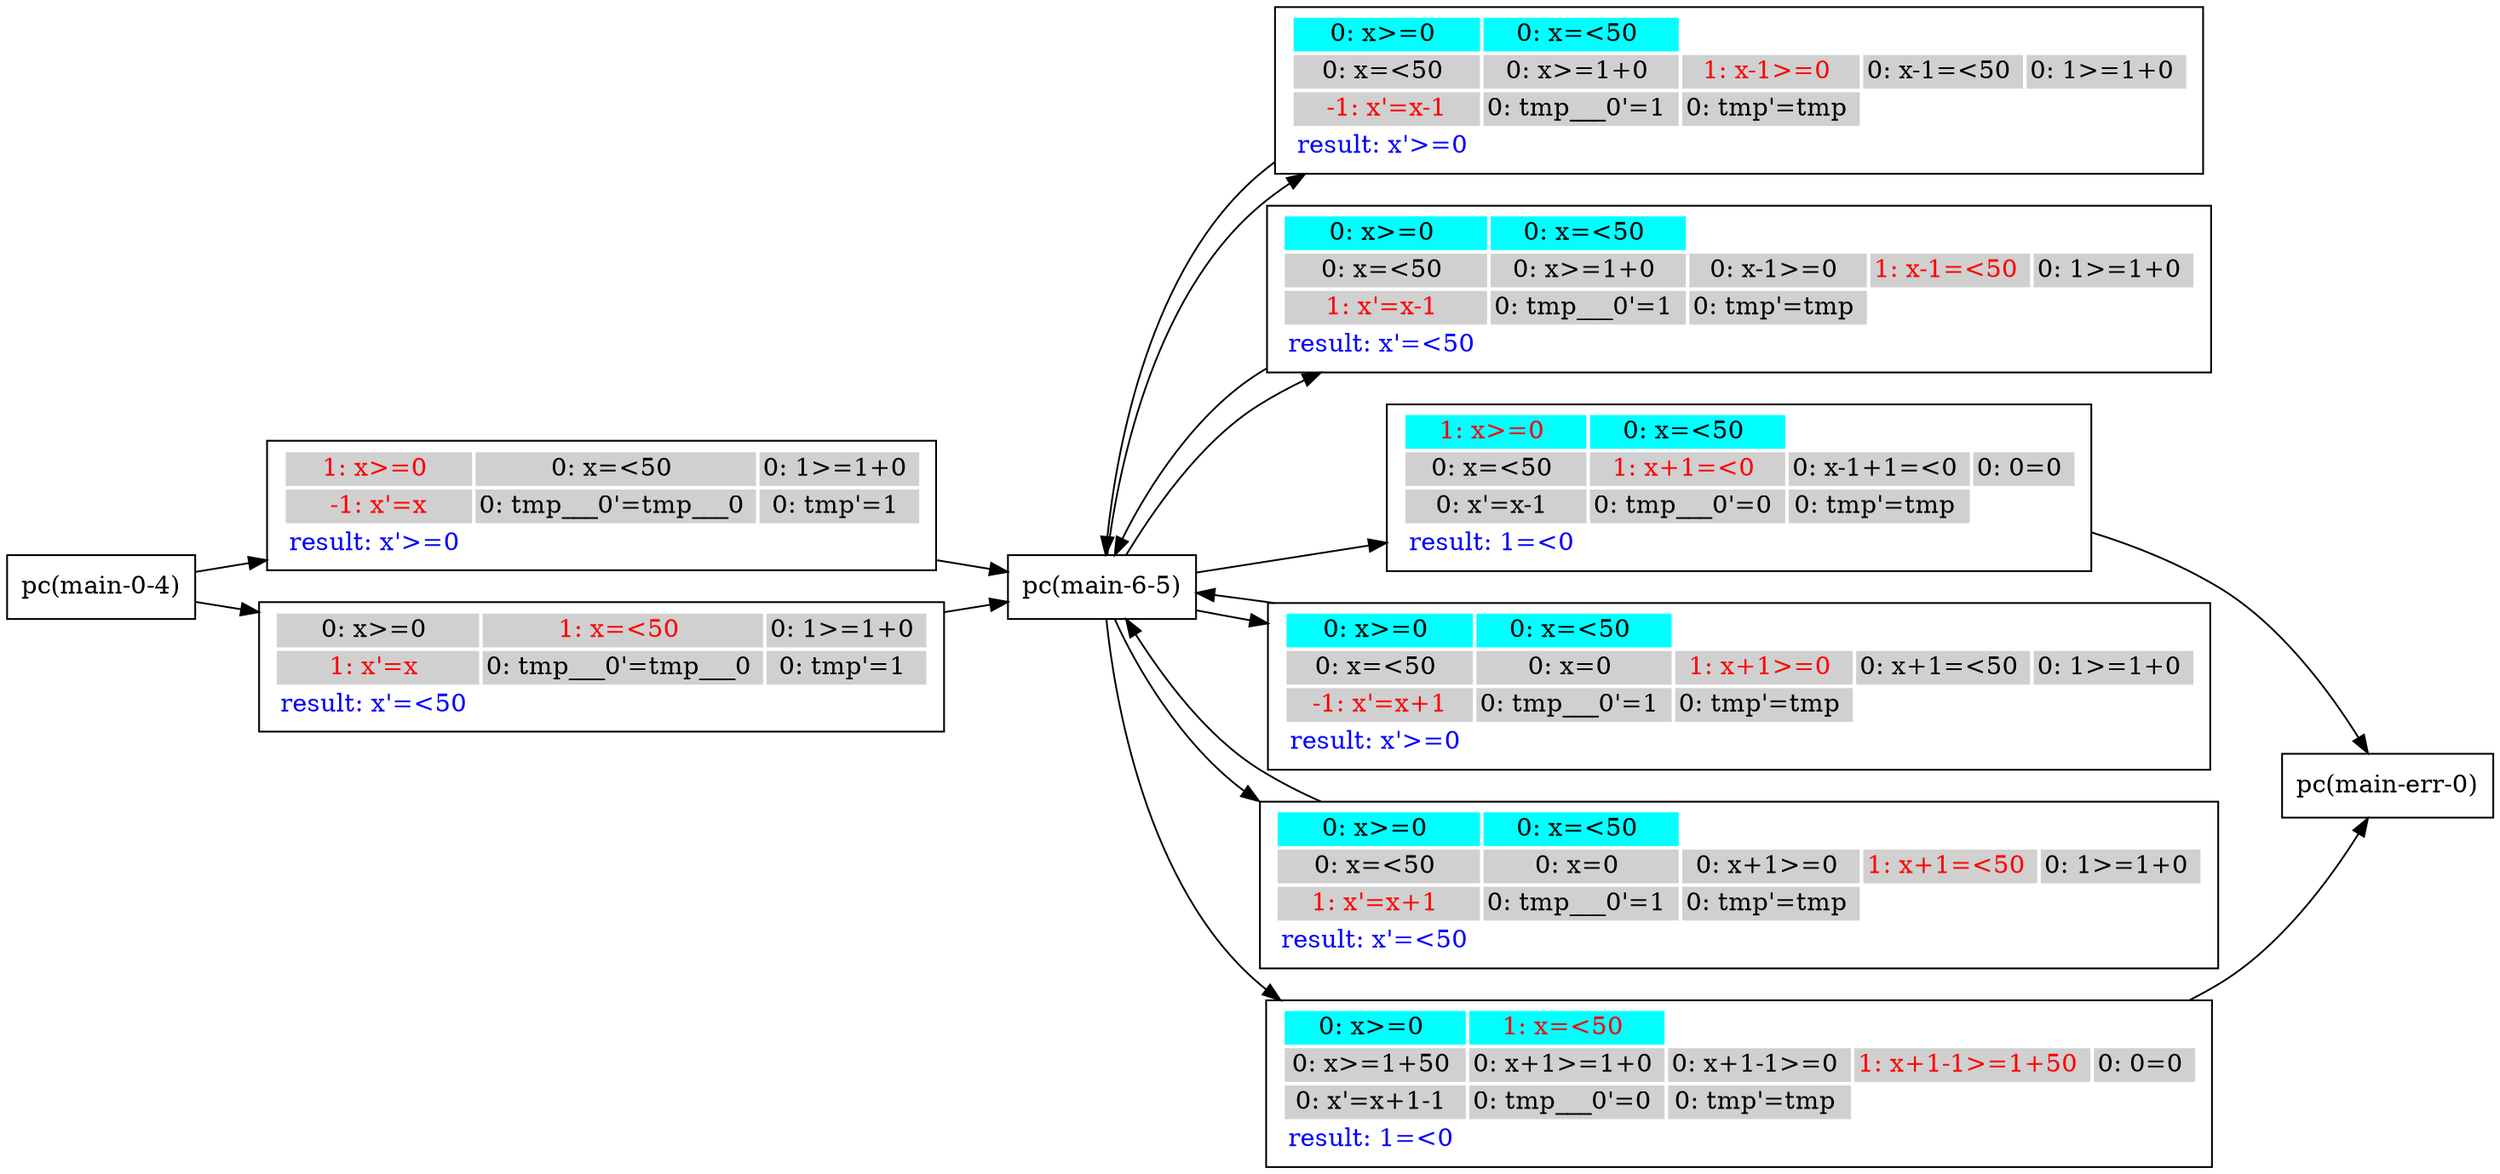 digraph G {
 rankdir=LR 
 node [shape=box]
N1 [label="pc(main-0-4)"];
N3 [label="pc(main-6-5)"];
N5 [label="pc(main-err-0)"];
N3 -> A1A0 ;
A1A0 -> N3 ;
A1A0 [ label=<<TABLE border="0"><TR><TD bgcolor = "#00FFFF"><FONT COLOR="black">0: x&#062;=0 </FONT></TD><TD bgcolor = "#00FFFF"><FONT COLOR="black">0: x=&#060;50 </FONT></TD></TR><TR><TD bgcolor = "#D0D0D0"><FONT COLOR="black">0: x=&#060;50 </FONT></TD><TD bgcolor = "#D0D0D0"><FONT COLOR="black">0: x&#062;=1+0 </FONT></TD><TD bgcolor = "#D0D0D0"><FONT COLOR="red">1: x-1&#062;=0 </FONT></TD><TD bgcolor = "#D0D0D0"><FONT COLOR="black">0: x-1=&#060;50 </FONT></TD><TD bgcolor = "#D0D0D0"><FONT COLOR="black">0: 1&#062;=1+0 </FONT></TD></TR><TR><TD bgcolor = "#D0D0D0"><FONT COLOR="red"> -1: x'=x-1 </FONT></TD><TD bgcolor = "#D0D0D0"><FONT COLOR="black">0: tmp___0'=1 </FONT></TD><TD bgcolor = "#D0D0D0"><FONT COLOR="black">0: tmp'=tmp </FONT></TD></TR><TR><TD bgcolor = "white"><FONT COLOR="blue">result: x'&#062;=0 </FONT></TD></TR></TABLE>>];
N3 -> A1A1 ;
A1A1 -> N3 ;
A1A1 [ label=<<TABLE border="0"><TR><TD bgcolor = "#00FFFF"><FONT COLOR="black">0: x&#062;=0 </FONT></TD><TD bgcolor = "#00FFFF"><FONT COLOR="black">0: x=&#060;50 </FONT></TD></TR><TR><TD bgcolor = "#D0D0D0"><FONT COLOR="black">0: x=&#060;50 </FONT></TD><TD bgcolor = "#D0D0D0"><FONT COLOR="black">0: x&#062;=1+0 </FONT></TD><TD bgcolor = "#D0D0D0"><FONT COLOR="black">0: x-1&#062;=0 </FONT></TD><TD bgcolor = "#D0D0D0"><FONT COLOR="red">1: x-1=&#060;50 </FONT></TD><TD bgcolor = "#D0D0D0"><FONT COLOR="black">0: 1&#062;=1+0 </FONT></TD></TR><TR><TD bgcolor = "#D0D0D0"><FONT COLOR="red">1: x'=x-1 </FONT></TD><TD bgcolor = "#D0D0D0"><FONT COLOR="black">0: tmp___0'=1 </FONT></TD><TD bgcolor = "#D0D0D0"><FONT COLOR="black">0: tmp'=tmp </FONT></TD></TR><TR><TD bgcolor = "white"><FONT COLOR="blue">result: x'=&#060;50 </FONT></TD></TR></TABLE>>];
N3 -> A2A0 ;
A2A0 -> N5 ;
A2A0 [ label=<<TABLE border="0"><TR><TD bgcolor = "#00FFFF"><FONT COLOR="red">1: x&#062;=0 </FONT></TD><TD bgcolor = "#00FFFF"><FONT COLOR="black">0: x=&#060;50 </FONT></TD></TR><TR><TD bgcolor = "#D0D0D0"><FONT COLOR="black">0: x=&#060;50 </FONT></TD><TD bgcolor = "#D0D0D0"><FONT COLOR="red">1: x+1=&#060;0 </FONT></TD><TD bgcolor = "#D0D0D0"><FONT COLOR="black">0: x-1+1=&#060;0 </FONT></TD><TD bgcolor = "#D0D0D0"><FONT COLOR="black">0: 0=0 </FONT></TD></TR><TR><TD bgcolor = "#D0D0D0"><FONT COLOR="black">0: x'=x-1 </FONT></TD><TD bgcolor = "#D0D0D0"><FONT COLOR="black">0: tmp___0'=0 </FONT></TD><TD bgcolor = "#D0D0D0"><FONT COLOR="black">0: tmp'=tmp </FONT></TD></TR><TR><TD bgcolor = "white"><FONT COLOR="blue">result: 1=&#060;0 </FONT></TD></TR></TABLE>>];
N3 -> A3A0 ;
A3A0 -> N3 ;
A3A0 [ label=<<TABLE border="0"><TR><TD bgcolor = "#00FFFF"><FONT COLOR="black">0: x&#062;=0 </FONT></TD><TD bgcolor = "#00FFFF"><FONT COLOR="black">0: x=&#060;50 </FONT></TD></TR><TR><TD bgcolor = "#D0D0D0"><FONT COLOR="black">0: x=&#060;50 </FONT></TD><TD bgcolor = "#D0D0D0"><FONT COLOR="black">0: x=0 </FONT></TD><TD bgcolor = "#D0D0D0"><FONT COLOR="red">1: x+1&#062;=0 </FONT></TD><TD bgcolor = "#D0D0D0"><FONT COLOR="black">0: x+1=&#060;50 </FONT></TD><TD bgcolor = "#D0D0D0"><FONT COLOR="black">0: 1&#062;=1+0 </FONT></TD></TR><TR><TD bgcolor = "#D0D0D0"><FONT COLOR="red"> -1: x'=x+1 </FONT></TD><TD bgcolor = "#D0D0D0"><FONT COLOR="black">0: tmp___0'=1 </FONT></TD><TD bgcolor = "#D0D0D0"><FONT COLOR="black">0: tmp'=tmp </FONT></TD></TR><TR><TD bgcolor = "white"><FONT COLOR="blue">result: x'&#062;=0 </FONT></TD></TR></TABLE>>];
N3 -> A3A1 ;
A3A1 -> N3 ;
A3A1 [ label=<<TABLE border="0"><TR><TD bgcolor = "#00FFFF"><FONT COLOR="black">0: x&#062;=0 </FONT></TD><TD bgcolor = "#00FFFF"><FONT COLOR="black">0: x=&#060;50 </FONT></TD></TR><TR><TD bgcolor = "#D0D0D0"><FONT COLOR="black">0: x=&#060;50 </FONT></TD><TD bgcolor = "#D0D0D0"><FONT COLOR="black">0: x=0 </FONT></TD><TD bgcolor = "#D0D0D0"><FONT COLOR="black">0: x+1&#062;=0 </FONT></TD><TD bgcolor = "#D0D0D0"><FONT COLOR="red">1: x+1=&#060;50 </FONT></TD><TD bgcolor = "#D0D0D0"><FONT COLOR="black">0: 1&#062;=1+0 </FONT></TD></TR><TR><TD bgcolor = "#D0D0D0"><FONT COLOR="red">1: x'=x+1 </FONT></TD><TD bgcolor = "#D0D0D0"><FONT COLOR="black">0: tmp___0'=1 </FONT></TD><TD bgcolor = "#D0D0D0"><FONT COLOR="black">0: tmp'=tmp </FONT></TD></TR><TR><TD bgcolor = "white"><FONT COLOR="blue">result: x'=&#060;50 </FONT></TD></TR></TABLE>>];
N3 -> A4A0 ;
A4A0 -> N5 ;
A4A0 [ label=<<TABLE border="0"><TR><TD bgcolor = "#00FFFF"><FONT COLOR="black">0: x&#062;=0 </FONT></TD><TD bgcolor = "#00FFFF"><FONT COLOR="red">1: x=&#060;50 </FONT></TD></TR><TR><TD bgcolor = "#D0D0D0"><FONT COLOR="black">0: x&#062;=1+50 </FONT></TD><TD bgcolor = "#D0D0D0"><FONT COLOR="black">0: x+1&#062;=1+0 </FONT></TD><TD bgcolor = "#D0D0D0"><FONT COLOR="black">0: x+1-1&#062;=0 </FONT></TD><TD bgcolor = "#D0D0D0"><FONT COLOR="red">1: x+1-1&#062;=1+50 </FONT></TD><TD bgcolor = "#D0D0D0"><FONT COLOR="black">0: 0=0 </FONT></TD></TR><TR><TD bgcolor = "#D0D0D0"><FONT COLOR="black">0: x'=x+1-1 </FONT></TD><TD bgcolor = "#D0D0D0"><FONT COLOR="black">0: tmp___0'=0 </FONT></TD><TD bgcolor = "#D0D0D0"><FONT COLOR="black">0: tmp'=tmp </FONT></TD></TR><TR><TD bgcolor = "white"><FONT COLOR="blue">result: 1=&#060;0 </FONT></TD></TR></TABLE>>];
N1 -> A5A0 ;
A5A0 -> N3 ;
A5A0 [ label=<<TABLE border="0"><TR><TD bgcolor = "#D0D0D0"><FONT COLOR="red">1: x&#062;=0 </FONT></TD><TD bgcolor = "#D0D0D0"><FONT COLOR="black">0: x=&#060;50 </FONT></TD><TD bgcolor = "#D0D0D0"><FONT COLOR="black">0: 1&#062;=1+0 </FONT></TD></TR><TR><TD bgcolor = "#D0D0D0"><FONT COLOR="red"> -1: x'=x </FONT></TD><TD bgcolor = "#D0D0D0"><FONT COLOR="black">0: tmp___0'=tmp___0 </FONT></TD><TD bgcolor = "#D0D0D0"><FONT COLOR="black">0: tmp'=1 </FONT></TD></TR><TR><TD bgcolor = "white"><FONT COLOR="blue">result: x'&#062;=0 </FONT></TD></TR></TABLE>>];
N1 -> A5A1 ;
A5A1 -> N3 ;
A5A1 [ label=<<TABLE border="0"><TR><TD bgcolor = "#D0D0D0"><FONT COLOR="black">0: x&#062;=0 </FONT></TD><TD bgcolor = "#D0D0D0"><FONT COLOR="red">1: x=&#060;50 </FONT></TD><TD bgcolor = "#D0D0D0"><FONT COLOR="black">0: 1&#062;=1+0 </FONT></TD></TR><TR><TD bgcolor = "#D0D0D0"><FONT COLOR="red">1: x'=x </FONT></TD><TD bgcolor = "#D0D0D0"><FONT COLOR="black">0: tmp___0'=tmp___0 </FONT></TD><TD bgcolor = "#D0D0D0"><FONT COLOR="black">0: tmp'=1 </FONT></TD></TR><TR><TD bgcolor = "white"><FONT COLOR="blue">result: x'=&#060;50 </FONT></TD></TR></TABLE>>];
}
